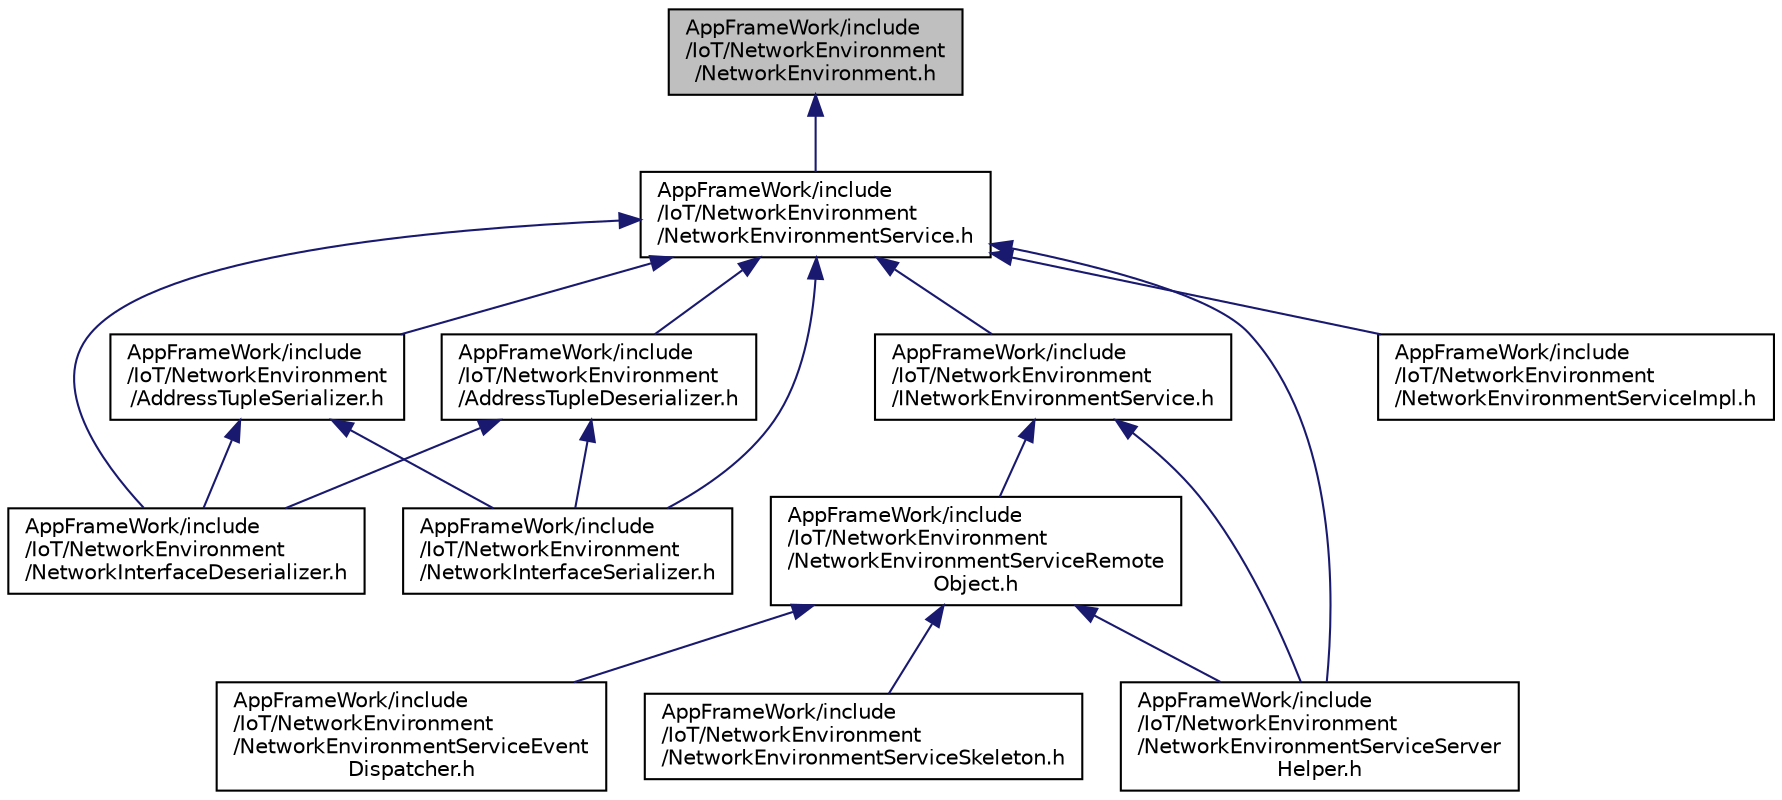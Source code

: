 digraph "AppFrameWork/include/IoT/NetworkEnvironment/NetworkEnvironment.h"
{
 // LATEX_PDF_SIZE
  edge [fontname="Helvetica",fontsize="10",labelfontname="Helvetica",labelfontsize="10"];
  node [fontname="Helvetica",fontsize="10",shape=record];
  Node1 [label="AppFrameWork/include\l/IoT/NetworkEnvironment\l/NetworkEnvironment.h",height=0.2,width=0.4,color="black", fillcolor="grey75", style="filled", fontcolor="black",tooltip=" "];
  Node1 -> Node2 [dir="back",color="midnightblue",fontsize="10",style="solid",fontname="Helvetica"];
  Node2 [label="AppFrameWork/include\l/IoT/NetworkEnvironment\l/NetworkEnvironmentService.h",height=0.2,width=0.4,color="black", fillcolor="white", style="filled",URL="$NetworkEnvironmentService_8h.html",tooltip=" "];
  Node2 -> Node3 [dir="back",color="midnightblue",fontsize="10",style="solid",fontname="Helvetica"];
  Node3 [label="AppFrameWork/include\l/IoT/NetworkEnvironment\l/AddressTupleDeserializer.h",height=0.2,width=0.4,color="black", fillcolor="white", style="filled",URL="$AddressTupleDeserializer_8h.html",tooltip=" "];
  Node3 -> Node4 [dir="back",color="midnightblue",fontsize="10",style="solid",fontname="Helvetica"];
  Node4 [label="AppFrameWork/include\l/IoT/NetworkEnvironment\l/NetworkInterfaceDeserializer.h",height=0.2,width=0.4,color="black", fillcolor="white", style="filled",URL="$NetworkInterfaceDeserializer_8h.html",tooltip=" "];
  Node3 -> Node5 [dir="back",color="midnightblue",fontsize="10",style="solid",fontname="Helvetica"];
  Node5 [label="AppFrameWork/include\l/IoT/NetworkEnvironment\l/NetworkInterfaceSerializer.h",height=0.2,width=0.4,color="black", fillcolor="white", style="filled",URL="$NetworkInterfaceSerializer_8h.html",tooltip=" "];
  Node2 -> Node6 [dir="back",color="midnightblue",fontsize="10",style="solid",fontname="Helvetica"];
  Node6 [label="AppFrameWork/include\l/IoT/NetworkEnvironment\l/AddressTupleSerializer.h",height=0.2,width=0.4,color="black", fillcolor="white", style="filled",URL="$AddressTupleSerializer_8h.html",tooltip=" "];
  Node6 -> Node4 [dir="back",color="midnightblue",fontsize="10",style="solid",fontname="Helvetica"];
  Node6 -> Node5 [dir="back",color="midnightblue",fontsize="10",style="solid",fontname="Helvetica"];
  Node2 -> Node7 [dir="back",color="midnightblue",fontsize="10",style="solid",fontname="Helvetica"];
  Node7 [label="AppFrameWork/include\l/IoT/NetworkEnvironment\l/INetworkEnvironmentService.h",height=0.2,width=0.4,color="black", fillcolor="white", style="filled",URL="$INetworkEnvironmentService_8h.html",tooltip=" "];
  Node7 -> Node8 [dir="back",color="midnightblue",fontsize="10",style="solid",fontname="Helvetica"];
  Node8 [label="AppFrameWork/include\l/IoT/NetworkEnvironment\l/NetworkEnvironmentServiceRemote\lObject.h",height=0.2,width=0.4,color="black", fillcolor="white", style="filled",URL="$NetworkEnvironmentServiceRemoteObject_8h.html",tooltip=" "];
  Node8 -> Node9 [dir="back",color="midnightblue",fontsize="10",style="solid",fontname="Helvetica"];
  Node9 [label="AppFrameWork/include\l/IoT/NetworkEnvironment\l/NetworkEnvironmentServiceEvent\lDispatcher.h",height=0.2,width=0.4,color="black", fillcolor="white", style="filled",URL="$NetworkEnvironmentServiceEventDispatcher_8h.html",tooltip=" "];
  Node8 -> Node10 [dir="back",color="midnightblue",fontsize="10",style="solid",fontname="Helvetica"];
  Node10 [label="AppFrameWork/include\l/IoT/NetworkEnvironment\l/NetworkEnvironmentServiceServer\lHelper.h",height=0.2,width=0.4,color="black", fillcolor="white", style="filled",URL="$NetworkEnvironmentServiceServerHelper_8h.html",tooltip=" "];
  Node8 -> Node11 [dir="back",color="midnightblue",fontsize="10",style="solid",fontname="Helvetica"];
  Node11 [label="AppFrameWork/include\l/IoT/NetworkEnvironment\l/NetworkEnvironmentServiceSkeleton.h",height=0.2,width=0.4,color="black", fillcolor="white", style="filled",URL="$NetworkEnvironmentServiceSkeleton_8h.html",tooltip=" "];
  Node7 -> Node10 [dir="back",color="midnightblue",fontsize="10",style="solid",fontname="Helvetica"];
  Node2 -> Node12 [dir="back",color="midnightblue",fontsize="10",style="solid",fontname="Helvetica"];
  Node12 [label="AppFrameWork/include\l/IoT/NetworkEnvironment\l/NetworkEnvironmentServiceImpl.h",height=0.2,width=0.4,color="black", fillcolor="white", style="filled",URL="$NetworkEnvironmentServiceImpl_8h.html",tooltip=" "];
  Node2 -> Node10 [dir="back",color="midnightblue",fontsize="10",style="solid",fontname="Helvetica"];
  Node2 -> Node4 [dir="back",color="midnightblue",fontsize="10",style="solid",fontname="Helvetica"];
  Node2 -> Node5 [dir="back",color="midnightblue",fontsize="10",style="solid",fontname="Helvetica"];
}
